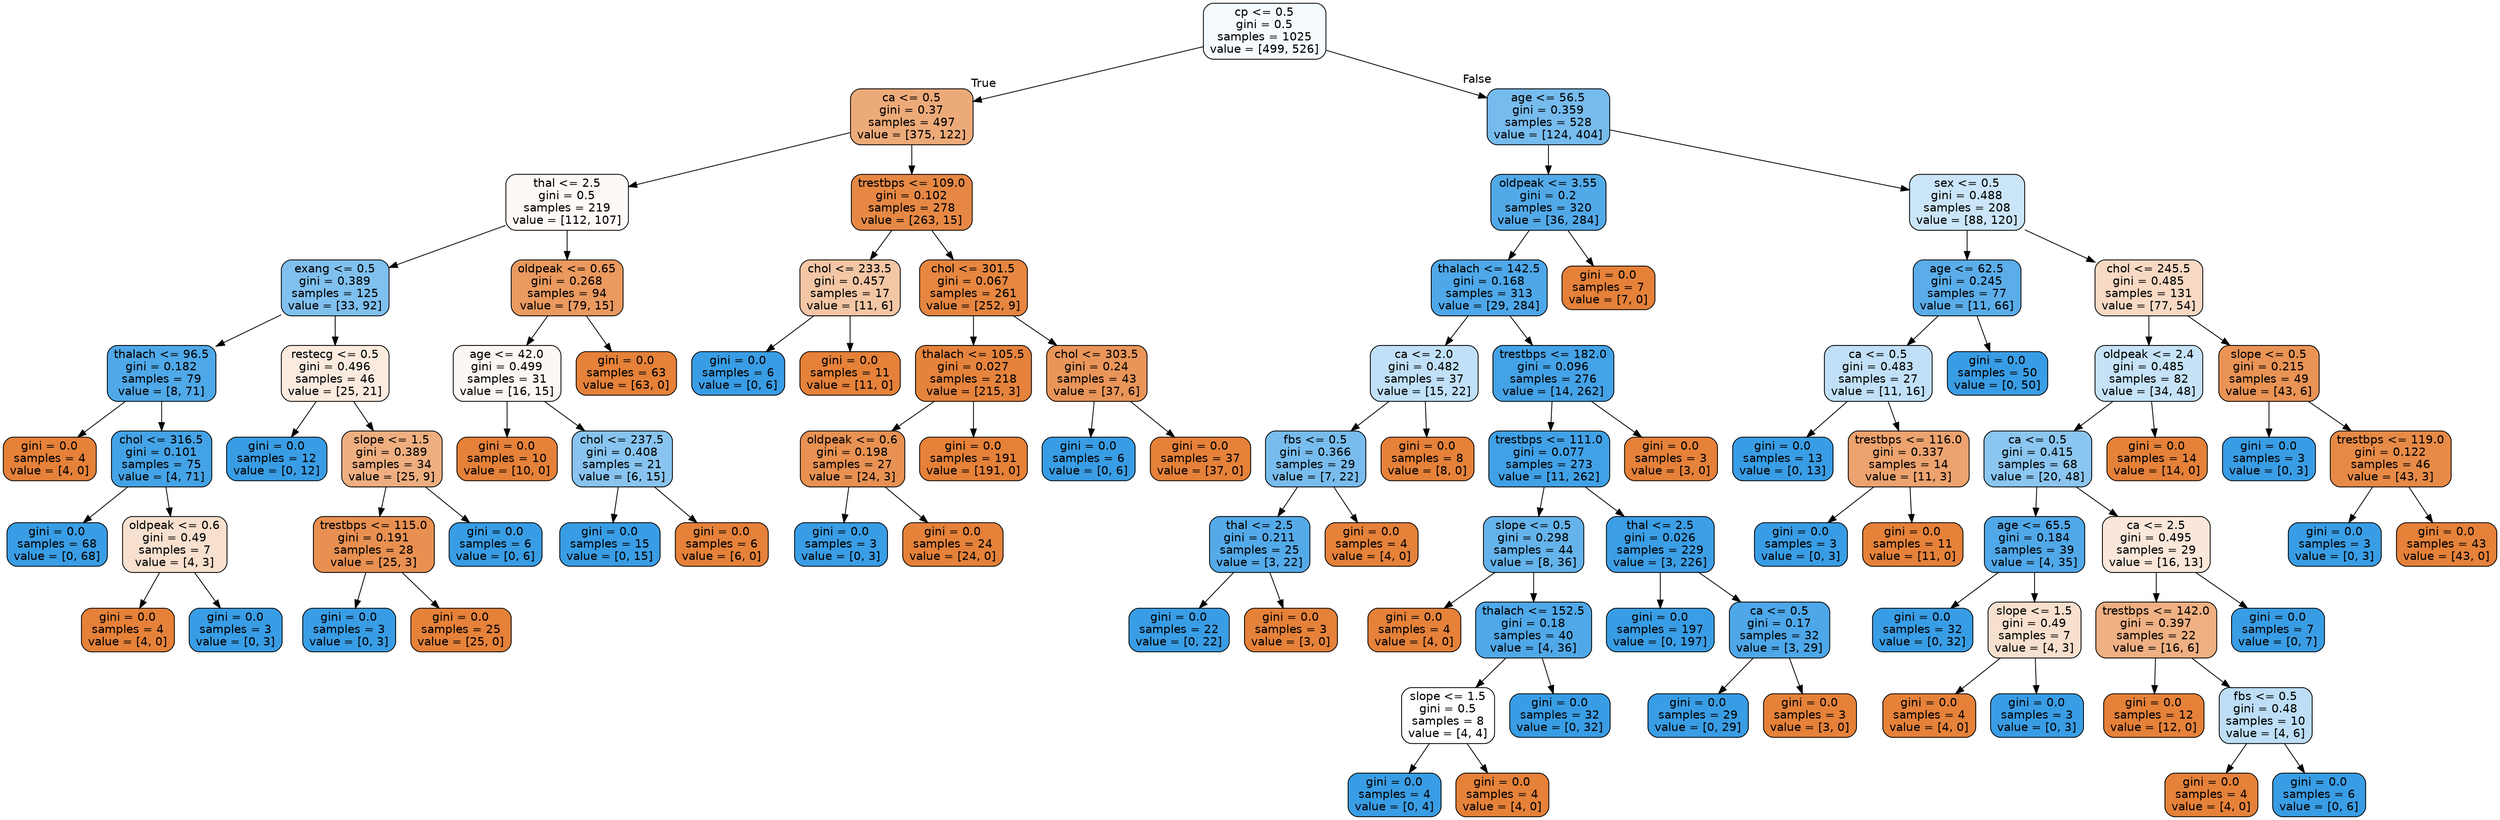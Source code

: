 digraph Tree {
node [shape=box, style="filled, rounded", color="black", fontname="helvetica"] ;
edge [fontname="helvetica"] ;
0 [label="cp <= 0.5\ngini = 0.5\nsamples = 1025\nvalue = [499, 526]", fillcolor="#f5fafe"] ;
1 [label="ca <= 0.5\ngini = 0.37\nsamples = 497\nvalue = [375, 122]", fillcolor="#edaa79"] ;
0 -> 1 [labeldistance=2.5, labelangle=45, headlabel="True"] ;
2 [label="thal <= 2.5\ngini = 0.5\nsamples = 219\nvalue = [112, 107]", fillcolor="#fef9f6"] ;
1 -> 2 ;
3 [label="exang <= 0.5\ngini = 0.389\nsamples = 125\nvalue = [33, 92]", fillcolor="#80c0ee"] ;
2 -> 3 ;
4 [label="thalach <= 96.5\ngini = 0.182\nsamples = 79\nvalue = [8, 71]", fillcolor="#4fa8e8"] ;
3 -> 4 ;
5 [label="gini = 0.0\nsamples = 4\nvalue = [4, 0]", fillcolor="#e58139"] ;
4 -> 5 ;
6 [label="chol <= 316.5\ngini = 0.101\nsamples = 75\nvalue = [4, 71]", fillcolor="#44a3e6"] ;
4 -> 6 ;
7 [label="gini = 0.0\nsamples = 68\nvalue = [0, 68]", fillcolor="#399de5"] ;
6 -> 7 ;
8 [label="oldpeak <= 0.6\ngini = 0.49\nsamples = 7\nvalue = [4, 3]", fillcolor="#f8e0ce"] ;
6 -> 8 ;
9 [label="gini = 0.0\nsamples = 4\nvalue = [4, 0]", fillcolor="#e58139"] ;
8 -> 9 ;
10 [label="gini = 0.0\nsamples = 3\nvalue = [0, 3]", fillcolor="#399de5"] ;
8 -> 10 ;
11 [label="restecg <= 0.5\ngini = 0.496\nsamples = 46\nvalue = [25, 21]", fillcolor="#fbebdf"] ;
3 -> 11 ;
12 [label="gini = 0.0\nsamples = 12\nvalue = [0, 12]", fillcolor="#399de5"] ;
11 -> 12 ;
13 [label="slope <= 1.5\ngini = 0.389\nsamples = 34\nvalue = [25, 9]", fillcolor="#eeae80"] ;
11 -> 13 ;
14 [label="trestbps <= 115.0\ngini = 0.191\nsamples = 28\nvalue = [25, 3]", fillcolor="#e89051"] ;
13 -> 14 ;
15 [label="gini = 0.0\nsamples = 3\nvalue = [0, 3]", fillcolor="#399de5"] ;
14 -> 15 ;
16 [label="gini = 0.0\nsamples = 25\nvalue = [25, 0]", fillcolor="#e58139"] ;
14 -> 16 ;
17 [label="gini = 0.0\nsamples = 6\nvalue = [0, 6]", fillcolor="#399de5"] ;
13 -> 17 ;
18 [label="oldpeak <= 0.65\ngini = 0.268\nsamples = 94\nvalue = [79, 15]", fillcolor="#ea995f"] ;
2 -> 18 ;
19 [label="age <= 42.0\ngini = 0.499\nsamples = 31\nvalue = [16, 15]", fillcolor="#fdf7f3"] ;
18 -> 19 ;
20 [label="gini = 0.0\nsamples = 10\nvalue = [10, 0]", fillcolor="#e58139"] ;
19 -> 20 ;
21 [label="chol <= 237.5\ngini = 0.408\nsamples = 21\nvalue = [6, 15]", fillcolor="#88c4ef"] ;
19 -> 21 ;
22 [label="gini = 0.0\nsamples = 15\nvalue = [0, 15]", fillcolor="#399de5"] ;
21 -> 22 ;
23 [label="gini = 0.0\nsamples = 6\nvalue = [6, 0]", fillcolor="#e58139"] ;
21 -> 23 ;
24 [label="gini = 0.0\nsamples = 63\nvalue = [63, 0]", fillcolor="#e58139"] ;
18 -> 24 ;
25 [label="trestbps <= 109.0\ngini = 0.102\nsamples = 278\nvalue = [263, 15]", fillcolor="#e68844"] ;
1 -> 25 ;
26 [label="chol <= 233.5\ngini = 0.457\nsamples = 17\nvalue = [11, 6]", fillcolor="#f3c6a5"] ;
25 -> 26 ;
27 [label="gini = 0.0\nsamples = 6\nvalue = [0, 6]", fillcolor="#399de5"] ;
26 -> 27 ;
28 [label="gini = 0.0\nsamples = 11\nvalue = [11, 0]", fillcolor="#e58139"] ;
26 -> 28 ;
29 [label="chol <= 301.5\ngini = 0.067\nsamples = 261\nvalue = [252, 9]", fillcolor="#e68640"] ;
25 -> 29 ;
30 [label="thalach <= 105.5\ngini = 0.027\nsamples = 218\nvalue = [215, 3]", fillcolor="#e5833c"] ;
29 -> 30 ;
31 [label="oldpeak <= 0.6\ngini = 0.198\nsamples = 27\nvalue = [24, 3]", fillcolor="#e89152"] ;
30 -> 31 ;
32 [label="gini = 0.0\nsamples = 3\nvalue = [0, 3]", fillcolor="#399de5"] ;
31 -> 32 ;
33 [label="gini = 0.0\nsamples = 24\nvalue = [24, 0]", fillcolor="#e58139"] ;
31 -> 33 ;
34 [label="gini = 0.0\nsamples = 191\nvalue = [191, 0]", fillcolor="#e58139"] ;
30 -> 34 ;
35 [label="chol <= 303.5\ngini = 0.24\nsamples = 43\nvalue = [37, 6]", fillcolor="#e99559"] ;
29 -> 35 ;
36 [label="gini = 0.0\nsamples = 6\nvalue = [0, 6]", fillcolor="#399de5"] ;
35 -> 36 ;
37 [label="gini = 0.0\nsamples = 37\nvalue = [37, 0]", fillcolor="#e58139"] ;
35 -> 37 ;
38 [label="age <= 56.5\ngini = 0.359\nsamples = 528\nvalue = [124, 404]", fillcolor="#76bbed"] ;
0 -> 38 [labeldistance=2.5, labelangle=-45, headlabel="False"] ;
39 [label="oldpeak <= 3.55\ngini = 0.2\nsamples = 320\nvalue = [36, 284]", fillcolor="#52a9e8"] ;
38 -> 39 ;
40 [label="thalach <= 142.5\ngini = 0.168\nsamples = 313\nvalue = [29, 284]", fillcolor="#4da7e8"] ;
39 -> 40 ;
41 [label="ca <= 2.0\ngini = 0.482\nsamples = 37\nvalue = [15, 22]", fillcolor="#c0e0f7"] ;
40 -> 41 ;
42 [label="fbs <= 0.5\ngini = 0.366\nsamples = 29\nvalue = [7, 22]", fillcolor="#78bced"] ;
41 -> 42 ;
43 [label="thal <= 2.5\ngini = 0.211\nsamples = 25\nvalue = [3, 22]", fillcolor="#54aae9"] ;
42 -> 43 ;
44 [label="gini = 0.0\nsamples = 22\nvalue = [0, 22]", fillcolor="#399de5"] ;
43 -> 44 ;
45 [label="gini = 0.0\nsamples = 3\nvalue = [3, 0]", fillcolor="#e58139"] ;
43 -> 45 ;
46 [label="gini = 0.0\nsamples = 4\nvalue = [4, 0]", fillcolor="#e58139"] ;
42 -> 46 ;
47 [label="gini = 0.0\nsamples = 8\nvalue = [8, 0]", fillcolor="#e58139"] ;
41 -> 47 ;
48 [label="trestbps <= 182.0\ngini = 0.096\nsamples = 276\nvalue = [14, 262]", fillcolor="#44a2e6"] ;
40 -> 48 ;
49 [label="trestbps <= 111.0\ngini = 0.077\nsamples = 273\nvalue = [11, 262]", fillcolor="#41a1e6"] ;
48 -> 49 ;
50 [label="slope <= 0.5\ngini = 0.298\nsamples = 44\nvalue = [8, 36]", fillcolor="#65b3eb"] ;
49 -> 50 ;
51 [label="gini = 0.0\nsamples = 4\nvalue = [4, 0]", fillcolor="#e58139"] ;
50 -> 51 ;
52 [label="thalach <= 152.5\ngini = 0.18\nsamples = 40\nvalue = [4, 36]", fillcolor="#4fa8e8"] ;
50 -> 52 ;
53 [label="slope <= 1.5\ngini = 0.5\nsamples = 8\nvalue = [4, 4]", fillcolor="#ffffff"] ;
52 -> 53 ;
54 [label="gini = 0.0\nsamples = 4\nvalue = [0, 4]", fillcolor="#399de5"] ;
53 -> 54 ;
55 [label="gini = 0.0\nsamples = 4\nvalue = [4, 0]", fillcolor="#e58139"] ;
53 -> 55 ;
56 [label="gini = 0.0\nsamples = 32\nvalue = [0, 32]", fillcolor="#399de5"] ;
52 -> 56 ;
57 [label="thal <= 2.5\ngini = 0.026\nsamples = 229\nvalue = [3, 226]", fillcolor="#3c9ee5"] ;
49 -> 57 ;
58 [label="gini = 0.0\nsamples = 197\nvalue = [0, 197]", fillcolor="#399de5"] ;
57 -> 58 ;
59 [label="ca <= 0.5\ngini = 0.17\nsamples = 32\nvalue = [3, 29]", fillcolor="#4da7e8"] ;
57 -> 59 ;
60 [label="gini = 0.0\nsamples = 29\nvalue = [0, 29]", fillcolor="#399de5"] ;
59 -> 60 ;
61 [label="gini = 0.0\nsamples = 3\nvalue = [3, 0]", fillcolor="#e58139"] ;
59 -> 61 ;
62 [label="gini = 0.0\nsamples = 3\nvalue = [3, 0]", fillcolor="#e58139"] ;
48 -> 62 ;
63 [label="gini = 0.0\nsamples = 7\nvalue = [7, 0]", fillcolor="#e58139"] ;
39 -> 63 ;
64 [label="sex <= 0.5\ngini = 0.488\nsamples = 208\nvalue = [88, 120]", fillcolor="#cae5f8"] ;
38 -> 64 ;
65 [label="age <= 62.5\ngini = 0.245\nsamples = 77\nvalue = [11, 66]", fillcolor="#5aade9"] ;
64 -> 65 ;
66 [label="ca <= 0.5\ngini = 0.483\nsamples = 27\nvalue = [11, 16]", fillcolor="#c1e0f7"] ;
65 -> 66 ;
67 [label="gini = 0.0\nsamples = 13\nvalue = [0, 13]", fillcolor="#399de5"] ;
66 -> 67 ;
68 [label="trestbps <= 116.0\ngini = 0.337\nsamples = 14\nvalue = [11, 3]", fillcolor="#eca36f"] ;
66 -> 68 ;
69 [label="gini = 0.0\nsamples = 3\nvalue = [0, 3]", fillcolor="#399de5"] ;
68 -> 69 ;
70 [label="gini = 0.0\nsamples = 11\nvalue = [11, 0]", fillcolor="#e58139"] ;
68 -> 70 ;
71 [label="gini = 0.0\nsamples = 50\nvalue = [0, 50]", fillcolor="#399de5"] ;
65 -> 71 ;
72 [label="chol <= 245.5\ngini = 0.485\nsamples = 131\nvalue = [77, 54]", fillcolor="#f7d9c4"] ;
64 -> 72 ;
73 [label="oldpeak <= 2.4\ngini = 0.485\nsamples = 82\nvalue = [34, 48]", fillcolor="#c5e2f7"] ;
72 -> 73 ;
74 [label="ca <= 0.5\ngini = 0.415\nsamples = 68\nvalue = [20, 48]", fillcolor="#8bc6f0"] ;
73 -> 74 ;
75 [label="age <= 65.5\ngini = 0.184\nsamples = 39\nvalue = [4, 35]", fillcolor="#50a8e8"] ;
74 -> 75 ;
76 [label="gini = 0.0\nsamples = 32\nvalue = [0, 32]", fillcolor="#399de5"] ;
75 -> 76 ;
77 [label="slope <= 1.5\ngini = 0.49\nsamples = 7\nvalue = [4, 3]", fillcolor="#f8e0ce"] ;
75 -> 77 ;
78 [label="gini = 0.0\nsamples = 4\nvalue = [4, 0]", fillcolor="#e58139"] ;
77 -> 78 ;
79 [label="gini = 0.0\nsamples = 3\nvalue = [0, 3]", fillcolor="#399de5"] ;
77 -> 79 ;
80 [label="ca <= 2.5\ngini = 0.495\nsamples = 29\nvalue = [16, 13]", fillcolor="#fae7da"] ;
74 -> 80 ;
81 [label="trestbps <= 142.0\ngini = 0.397\nsamples = 22\nvalue = [16, 6]", fillcolor="#efb083"] ;
80 -> 81 ;
82 [label="gini = 0.0\nsamples = 12\nvalue = [12, 0]", fillcolor="#e58139"] ;
81 -> 82 ;
83 [label="fbs <= 0.5\ngini = 0.48\nsamples = 10\nvalue = [4, 6]", fillcolor="#bddef6"] ;
81 -> 83 ;
84 [label="gini = 0.0\nsamples = 4\nvalue = [4, 0]", fillcolor="#e58139"] ;
83 -> 84 ;
85 [label="gini = 0.0\nsamples = 6\nvalue = [0, 6]", fillcolor="#399de5"] ;
83 -> 85 ;
86 [label="gini = 0.0\nsamples = 7\nvalue = [0, 7]", fillcolor="#399de5"] ;
80 -> 86 ;
87 [label="gini = 0.0\nsamples = 14\nvalue = [14, 0]", fillcolor="#e58139"] ;
73 -> 87 ;
88 [label="slope <= 0.5\ngini = 0.215\nsamples = 49\nvalue = [43, 6]", fillcolor="#e99355"] ;
72 -> 88 ;
89 [label="gini = 0.0\nsamples = 3\nvalue = [0, 3]", fillcolor="#399de5"] ;
88 -> 89 ;
90 [label="trestbps <= 119.0\ngini = 0.122\nsamples = 46\nvalue = [43, 3]", fillcolor="#e78a47"] ;
88 -> 90 ;
91 [label="gini = 0.0\nsamples = 3\nvalue = [0, 3]", fillcolor="#399de5"] ;
90 -> 91 ;
92 [label="gini = 0.0\nsamples = 43\nvalue = [43, 0]", fillcolor="#e58139"] ;
90 -> 92 ;
}